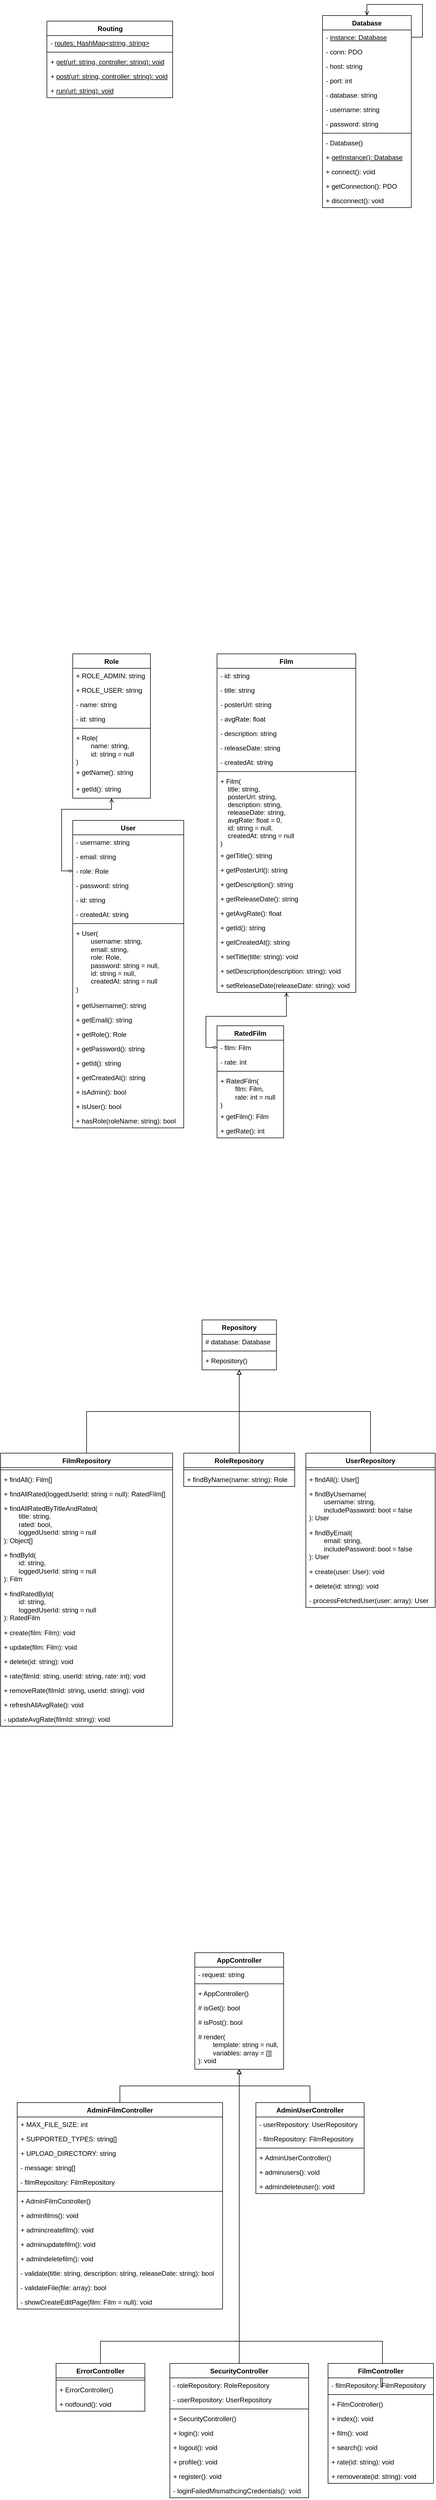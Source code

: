 <mxfile version="22.1.22" type="embed">
  <diagram id="C5RBs43oDa-KdzZeNtuy" name="Page-1">
    <mxGraphModel dx="4611" dy="1447" grid="1" gridSize="10" guides="1" tooltips="1" connect="1" arrows="1" fold="1" page="1" pageScale="1" pageWidth="827" pageHeight="1169" math="0" shadow="0">
      <root>
        <mxCell id="WIyWlLk6GJQsqaUBKTNV-0" />
        <mxCell id="WIyWlLk6GJQsqaUBKTNV-1" parent="WIyWlLk6GJQsqaUBKTNV-0" />
        <mxCell id="zkfFHV4jXpPFQw0GAbJ--17" value="Film" style="swimlane;fontStyle=1;align=center;verticalAlign=top;childLayout=stackLayout;horizontal=1;startSize=26;horizontalStack=0;resizeParent=1;resizeLast=0;collapsible=1;marginBottom=0;rounded=0;shadow=0;strokeWidth=1;" parent="WIyWlLk6GJQsqaUBKTNV-1" vertex="1">
          <mxGeometry x="-1250" y="1200" width="250" height="610" as="geometry">
            <mxRectangle x="550" y="140" width="160" height="26" as="alternateBounds" />
          </mxGeometry>
        </mxCell>
        <mxCell id="zkfFHV4jXpPFQw0GAbJ--18" value="- id: string" style="text;align=left;verticalAlign=top;spacingLeft=4;spacingRight=4;overflow=hidden;rotatable=0;points=[[0,0.5],[1,0.5]];portConstraint=eastwest;" parent="zkfFHV4jXpPFQw0GAbJ--17" vertex="1">
          <mxGeometry y="26" width="250" height="26" as="geometry" />
        </mxCell>
        <mxCell id="zkfFHV4jXpPFQw0GAbJ--19" value="- title: string" style="text;align=left;verticalAlign=top;spacingLeft=4;spacingRight=4;overflow=hidden;rotatable=0;points=[[0,0.5],[1,0.5]];portConstraint=eastwest;rounded=0;shadow=0;html=0;" parent="zkfFHV4jXpPFQw0GAbJ--17" vertex="1">
          <mxGeometry y="52" width="250" height="26" as="geometry" />
        </mxCell>
        <mxCell id="zkfFHV4jXpPFQw0GAbJ--20" value="- posterUrl: string" style="text;align=left;verticalAlign=top;spacingLeft=4;spacingRight=4;overflow=hidden;rotatable=0;points=[[0,0.5],[1,0.5]];portConstraint=eastwest;rounded=0;shadow=0;html=0;" parent="zkfFHV4jXpPFQw0GAbJ--17" vertex="1">
          <mxGeometry y="78" width="250" height="26" as="geometry" />
        </mxCell>
        <mxCell id="zkfFHV4jXpPFQw0GAbJ--21" value="- avgRate: float" style="text;align=left;verticalAlign=top;spacingLeft=4;spacingRight=4;overflow=hidden;rotatable=0;points=[[0,0.5],[1,0.5]];portConstraint=eastwest;rounded=0;shadow=0;html=0;" parent="zkfFHV4jXpPFQw0GAbJ--17" vertex="1">
          <mxGeometry y="104" width="250" height="26" as="geometry" />
        </mxCell>
        <mxCell id="zkfFHV4jXpPFQw0GAbJ--22" value="- description: string" style="text;align=left;verticalAlign=top;spacingLeft=4;spacingRight=4;overflow=hidden;rotatable=0;points=[[0,0.5],[1,0.5]];portConstraint=eastwest;rounded=0;shadow=0;html=0;" parent="zkfFHV4jXpPFQw0GAbJ--17" vertex="1">
          <mxGeometry y="130" width="250" height="26" as="geometry" />
        </mxCell>
        <mxCell id="uK1HgdUwsvfzr0ppKgew-0" value="- releaseDate: string" style="text;align=left;verticalAlign=top;spacingLeft=4;spacingRight=4;overflow=hidden;rotatable=0;points=[[0,0.5],[1,0.5]];portConstraint=eastwest;rounded=0;shadow=0;html=0;" parent="zkfFHV4jXpPFQw0GAbJ--17" vertex="1">
          <mxGeometry y="156" width="250" height="26" as="geometry" />
        </mxCell>
        <mxCell id="uK1HgdUwsvfzr0ppKgew-1" value="- createdAt: string" style="text;align=left;verticalAlign=top;spacingLeft=4;spacingRight=4;overflow=hidden;rotatable=0;points=[[0,0.5],[1,0.5]];portConstraint=eastwest;rounded=0;shadow=0;html=0;" parent="zkfFHV4jXpPFQw0GAbJ--17" vertex="1">
          <mxGeometry y="182" width="250" height="26" as="geometry" />
        </mxCell>
        <mxCell id="zkfFHV4jXpPFQw0GAbJ--23" value="" style="line;html=1;strokeWidth=1;align=left;verticalAlign=middle;spacingTop=-1;spacingLeft=3;spacingRight=3;rotatable=0;labelPosition=right;points=[];portConstraint=eastwest;" parent="zkfFHV4jXpPFQw0GAbJ--17" vertex="1">
          <mxGeometry y="208" width="250" height="8" as="geometry" />
        </mxCell>
        <mxCell id="zkfFHV4jXpPFQw0GAbJ--24" value="+ Film(&#xa;    title: string,&#xa;    posterUrl: string,&#xa;    description: string,&#xa;    releaseDate: string,&#xa;    avgRate: float = 0,&#xa;    id: string = null,&#xa;    createdAt: string = null&#xa;)" style="text;align=left;verticalAlign=top;spacingLeft=4;spacingRight=4;overflow=hidden;rotatable=0;points=[[0,0.5],[1,0.5]];portConstraint=eastwest;" parent="zkfFHV4jXpPFQw0GAbJ--17" vertex="1">
          <mxGeometry y="216" width="250" height="134" as="geometry" />
        </mxCell>
        <mxCell id="zkfFHV4jXpPFQw0GAbJ--25" value="+ getTitle(): string" style="text;align=left;verticalAlign=top;spacingLeft=4;spacingRight=4;overflow=hidden;rotatable=0;points=[[0,0.5],[1,0.5]];portConstraint=eastwest;" parent="zkfFHV4jXpPFQw0GAbJ--17" vertex="1">
          <mxGeometry y="350" width="250" height="26" as="geometry" />
        </mxCell>
        <mxCell id="uK1HgdUwsvfzr0ppKgew-2" value="+ getPosterUrl(): string" style="text;align=left;verticalAlign=top;spacingLeft=4;spacingRight=4;overflow=hidden;rotatable=0;points=[[0,0.5],[1,0.5]];portConstraint=eastwest;" parent="zkfFHV4jXpPFQw0GAbJ--17" vertex="1">
          <mxGeometry y="376" width="250" height="26" as="geometry" />
        </mxCell>
        <mxCell id="uK1HgdUwsvfzr0ppKgew-3" value="+ getDescription(): string" style="text;align=left;verticalAlign=top;spacingLeft=4;spacingRight=4;overflow=hidden;rotatable=0;points=[[0,0.5],[1,0.5]];portConstraint=eastwest;" parent="zkfFHV4jXpPFQw0GAbJ--17" vertex="1">
          <mxGeometry y="402" width="250" height="26" as="geometry" />
        </mxCell>
        <mxCell id="uK1HgdUwsvfzr0ppKgew-4" value="+ getReleaseDate(): string" style="text;align=left;verticalAlign=top;spacingLeft=4;spacingRight=4;overflow=hidden;rotatable=0;points=[[0,0.5],[1,0.5]];portConstraint=eastwest;" parent="zkfFHV4jXpPFQw0GAbJ--17" vertex="1">
          <mxGeometry y="428" width="250" height="26" as="geometry" />
        </mxCell>
        <mxCell id="uK1HgdUwsvfzr0ppKgew-5" value="+ getAvgRate(): float" style="text;align=left;verticalAlign=top;spacingLeft=4;spacingRight=4;overflow=hidden;rotatable=0;points=[[0,0.5],[1,0.5]];portConstraint=eastwest;" parent="zkfFHV4jXpPFQw0GAbJ--17" vertex="1">
          <mxGeometry y="454" width="250" height="26" as="geometry" />
        </mxCell>
        <mxCell id="0" value="+ getId(): string" style="text;align=left;verticalAlign=top;spacingLeft=4;spacingRight=4;overflow=hidden;rotatable=0;points=[[0,0.5],[1,0.5]];portConstraint=eastwest;" parent="zkfFHV4jXpPFQw0GAbJ--17" vertex="1">
          <mxGeometry y="480" width="250" height="26" as="geometry" />
        </mxCell>
        <mxCell id="1" value="+ getCreatedAt(): string" style="text;align=left;verticalAlign=top;spacingLeft=4;spacingRight=4;overflow=hidden;rotatable=0;points=[[0,0.5],[1,0.5]];portConstraint=eastwest;" parent="zkfFHV4jXpPFQw0GAbJ--17" vertex="1">
          <mxGeometry y="506" width="250" height="26" as="geometry" />
        </mxCell>
        <mxCell id="2" value="+ setTitle(title: string): void" style="text;align=left;verticalAlign=top;spacingLeft=4;spacingRight=4;overflow=hidden;rotatable=0;points=[[0,0.5],[1,0.5]];portConstraint=eastwest;fontStyle=0" parent="zkfFHV4jXpPFQw0GAbJ--17" vertex="1">
          <mxGeometry y="532" width="250" height="26" as="geometry" />
        </mxCell>
        <mxCell id="3" value="+ setDescription(description: string): void" style="text;align=left;verticalAlign=top;spacingLeft=4;spacingRight=4;overflow=hidden;rotatable=0;points=[[0,0.5],[1,0.5]];portConstraint=eastwest;fontStyle=0" parent="zkfFHV4jXpPFQw0GAbJ--17" vertex="1">
          <mxGeometry y="558" width="250" height="26" as="geometry" />
        </mxCell>
        <mxCell id="5" value="+ setReleaseDate(releaseDate: string): void" style="text;align=left;verticalAlign=top;spacingLeft=4;spacingRight=4;overflow=hidden;rotatable=0;points=[[0,0.5],[1,0.5]];portConstraint=eastwest;fontStyle=0" parent="zkfFHV4jXpPFQw0GAbJ--17" vertex="1">
          <mxGeometry y="584" width="250" height="26" as="geometry" />
        </mxCell>
        <mxCell id="10" value="RatedFilm" style="swimlane;fontStyle=1;align=center;verticalAlign=top;childLayout=stackLayout;horizontal=1;startSize=26;horizontalStack=0;resizeParent=1;resizeParentMax=0;resizeLast=0;collapsible=1;marginBottom=0;whiteSpace=wrap;html=1;" parent="WIyWlLk6GJQsqaUBKTNV-1" vertex="1">
          <mxGeometry x="-1250" y="1870" width="120" height="202" as="geometry" />
        </mxCell>
        <mxCell id="11" value="-&amp;nbsp;film: Film" style="text;strokeColor=none;fillColor=none;align=left;verticalAlign=top;spacingLeft=4;spacingRight=4;overflow=hidden;rotatable=0;points=[[0,0.5],[1,0.5]];portConstraint=eastwest;whiteSpace=wrap;html=1;" parent="10" vertex="1">
          <mxGeometry y="26" width="120" height="26" as="geometry" />
        </mxCell>
        <mxCell id="19" value="-&amp;nbsp;rate: int" style="text;strokeColor=none;fillColor=none;align=left;verticalAlign=top;spacingLeft=4;spacingRight=4;overflow=hidden;rotatable=0;points=[[0,0.5],[1,0.5]];portConstraint=eastwest;whiteSpace=wrap;html=1;" parent="10" vertex="1">
          <mxGeometry y="52" width="120" height="26" as="geometry" />
        </mxCell>
        <mxCell id="12" value="" style="line;strokeWidth=1;fillColor=none;align=left;verticalAlign=middle;spacingTop=-1;spacingLeft=3;spacingRight=3;rotatable=0;labelPosition=right;points=[];portConstraint=eastwest;strokeColor=inherit;" parent="10" vertex="1">
          <mxGeometry y="78" width="120" height="8" as="geometry" />
        </mxCell>
        <mxCell id="13" value="+ RatedFilm(&lt;br&gt;&lt;span style=&quot;white-space: pre;&quot;&gt;&#x9;&lt;/span&gt;film: Film,&lt;br&gt;&lt;span style=&quot;white-space: pre;&quot;&gt;&#x9;&lt;/span&gt;rate: int = null&lt;br&gt;)" style="text;strokeColor=none;fillColor=none;align=left;verticalAlign=top;spacingLeft=4;spacingRight=4;overflow=hidden;rotatable=0;points=[[0,0.5],[1,0.5]];portConstraint=eastwest;whiteSpace=wrap;html=1;" parent="10" vertex="1">
          <mxGeometry y="86" width="120" height="64" as="geometry" />
        </mxCell>
        <mxCell id="20" value="+ getFilm(): Film" style="text;strokeColor=none;fillColor=none;align=left;verticalAlign=top;spacingLeft=4;spacingRight=4;overflow=hidden;rotatable=0;points=[[0,0.5],[1,0.5]];portConstraint=eastwest;whiteSpace=wrap;html=1;" parent="10" vertex="1">
          <mxGeometry y="150" width="120" height="26" as="geometry" />
        </mxCell>
        <mxCell id="21" value="+ getRate(): int" style="text;strokeColor=none;fillColor=none;align=left;verticalAlign=top;spacingLeft=4;spacingRight=4;overflow=hidden;rotatable=0;points=[[0,0.5],[1,0.5]];portConstraint=eastwest;whiteSpace=wrap;html=1;" parent="10" vertex="1">
          <mxGeometry y="176" width="120" height="26" as="geometry" />
        </mxCell>
        <mxCell id="27" value="Role" style="swimlane;fontStyle=1;align=center;verticalAlign=top;childLayout=stackLayout;horizontal=1;startSize=26;horizontalStack=0;resizeParent=1;resizeParentMax=0;resizeLast=0;collapsible=1;marginBottom=0;whiteSpace=wrap;html=1;" parent="WIyWlLk6GJQsqaUBKTNV-1" vertex="1">
          <mxGeometry x="-1510" y="1200" width="140" height="260" as="geometry" />
        </mxCell>
        <mxCell id="28" value="+ ROLE_ADMIN: string" style="text;strokeColor=none;fillColor=none;align=left;verticalAlign=top;spacingLeft=4;spacingRight=4;overflow=hidden;rotatable=0;points=[[0,0.5],[1,0.5]];portConstraint=eastwest;whiteSpace=wrap;html=1;" parent="27" vertex="1">
          <mxGeometry y="26" width="140" height="26" as="geometry" />
        </mxCell>
        <mxCell id="33" value="+ ROLE_USER: string" style="text;strokeColor=none;fillColor=none;align=left;verticalAlign=top;spacingLeft=4;spacingRight=4;overflow=hidden;rotatable=0;points=[[0,0.5],[1,0.5]];portConstraint=eastwest;whiteSpace=wrap;html=1;" parent="27" vertex="1">
          <mxGeometry y="52" width="140" height="26" as="geometry" />
        </mxCell>
        <mxCell id="34" value="- name: string" style="text;strokeColor=none;fillColor=none;align=left;verticalAlign=top;spacingLeft=4;spacingRight=4;overflow=hidden;rotatable=0;points=[[0,0.5],[1,0.5]];portConstraint=eastwest;whiteSpace=wrap;html=1;" parent="27" vertex="1">
          <mxGeometry y="78" width="140" height="26" as="geometry" />
        </mxCell>
        <mxCell id="35" value="- id: string" style="text;strokeColor=none;fillColor=none;align=left;verticalAlign=top;spacingLeft=4;spacingRight=4;overflow=hidden;rotatable=0;points=[[0,0.5],[1,0.5]];portConstraint=eastwest;whiteSpace=wrap;html=1;" parent="27" vertex="1">
          <mxGeometry y="104" width="140" height="26" as="geometry" />
        </mxCell>
        <mxCell id="29" value="" style="line;strokeWidth=1;fillColor=none;align=left;verticalAlign=middle;spacingTop=-1;spacingLeft=3;spacingRight=3;rotatable=0;labelPosition=right;points=[];portConstraint=eastwest;strokeColor=inherit;" parent="27" vertex="1">
          <mxGeometry y="130" width="140" height="8" as="geometry" />
        </mxCell>
        <mxCell id="30" value="+&amp;nbsp;Role(&lt;br&gt;&lt;span style=&quot;white-space: pre;&quot;&gt;&#x9;&lt;/span&gt;name: string,&lt;br&gt;&lt;span style=&quot;white-space: pre;&quot;&gt;&#x9;&lt;/span&gt;id: string = null&lt;br&gt;)" style="text;strokeColor=none;fillColor=none;align=left;verticalAlign=top;spacingLeft=4;spacingRight=4;overflow=hidden;rotatable=0;points=[[0,0.5],[1,0.5]];portConstraint=eastwest;whiteSpace=wrap;html=1;" parent="27" vertex="1">
          <mxGeometry y="138" width="140" height="62" as="geometry" />
        </mxCell>
        <mxCell id="40" value="+ getName(): string" style="text;strokeColor=none;fillColor=none;align=left;verticalAlign=top;spacingLeft=4;spacingRight=4;overflow=hidden;rotatable=0;points=[[0,0.5],[1,0.5]];portConstraint=eastwest;whiteSpace=wrap;html=1;" parent="27" vertex="1">
          <mxGeometry y="200" width="140" height="30" as="geometry" />
        </mxCell>
        <mxCell id="41" value="+&amp;nbsp;getId(): string" style="text;strokeColor=none;fillColor=none;align=left;verticalAlign=top;spacingLeft=4;spacingRight=4;overflow=hidden;rotatable=0;points=[[0,0.5],[1,0.5]];portConstraint=eastwest;whiteSpace=wrap;html=1;" parent="27" vertex="1">
          <mxGeometry y="230" width="140" height="30" as="geometry" />
        </mxCell>
        <mxCell id="42" value="User" style="swimlane;fontStyle=1;align=center;verticalAlign=top;childLayout=stackLayout;horizontal=1;startSize=26;horizontalStack=0;resizeParent=1;resizeParentMax=0;resizeLast=0;collapsible=1;marginBottom=0;whiteSpace=wrap;html=1;" parent="WIyWlLk6GJQsqaUBKTNV-1" vertex="1">
          <mxGeometry x="-1510" y="1500" width="200" height="554" as="geometry" />
        </mxCell>
        <mxCell id="43" value="- username: string" style="text;strokeColor=none;fillColor=none;align=left;verticalAlign=top;spacingLeft=4;spacingRight=4;overflow=hidden;rotatable=0;points=[[0,0.5],[1,0.5]];portConstraint=eastwest;whiteSpace=wrap;html=1;" parent="42" vertex="1">
          <mxGeometry y="26" width="200" height="26" as="geometry" />
        </mxCell>
        <mxCell id="46" value="- email: string" style="text;strokeColor=none;fillColor=none;align=left;verticalAlign=top;spacingLeft=4;spacingRight=4;overflow=hidden;rotatable=0;points=[[0,0.5],[1,0.5]];portConstraint=eastwest;whiteSpace=wrap;html=1;" parent="42" vertex="1">
          <mxGeometry y="52" width="200" height="26" as="geometry" />
        </mxCell>
        <mxCell id="47" value="- role: Role" style="text;strokeColor=none;fillColor=none;align=left;verticalAlign=top;spacingLeft=4;spacingRight=4;overflow=hidden;rotatable=0;points=[[0,0.5],[1,0.5]];portConstraint=eastwest;whiteSpace=wrap;html=1;" parent="42" vertex="1">
          <mxGeometry y="78" width="200" height="26" as="geometry" />
        </mxCell>
        <mxCell id="48" value="- password: string" style="text;strokeColor=none;fillColor=none;align=left;verticalAlign=top;spacingLeft=4;spacingRight=4;overflow=hidden;rotatable=0;points=[[0,0.5],[1,0.5]];portConstraint=eastwest;whiteSpace=wrap;html=1;" parent="42" vertex="1">
          <mxGeometry y="104" width="200" height="26" as="geometry" />
        </mxCell>
        <mxCell id="49" value="- id: string" style="text;strokeColor=none;fillColor=none;align=left;verticalAlign=top;spacingLeft=4;spacingRight=4;overflow=hidden;rotatable=0;points=[[0,0.5],[1,0.5]];portConstraint=eastwest;whiteSpace=wrap;html=1;" parent="42" vertex="1">
          <mxGeometry y="130" width="200" height="26" as="geometry" />
        </mxCell>
        <mxCell id="50" value="- createdAt: string" style="text;strokeColor=none;fillColor=none;align=left;verticalAlign=top;spacingLeft=4;spacingRight=4;overflow=hidden;rotatable=0;points=[[0,0.5],[1,0.5]];portConstraint=eastwest;whiteSpace=wrap;html=1;" parent="42" vertex="1">
          <mxGeometry y="156" width="200" height="26" as="geometry" />
        </mxCell>
        <mxCell id="44" value="" style="line;strokeWidth=1;fillColor=none;align=left;verticalAlign=middle;spacingTop=-1;spacingLeft=3;spacingRight=3;rotatable=0;labelPosition=right;points=[];portConstraint=eastwest;strokeColor=inherit;" parent="42" vertex="1">
          <mxGeometry y="182" width="200" height="8" as="geometry" />
        </mxCell>
        <mxCell id="45" value="+ User(&lt;br&gt;&lt;span style=&quot;white-space: pre;&quot;&gt;&#x9;&lt;/span&gt;username: string,&lt;br&gt;&lt;span style=&quot;white-space: pre;&quot;&gt;&#x9;&lt;/span&gt;email: string,&lt;br&gt;&lt;span style=&quot;white-space: pre;&quot;&gt;&#x9;&lt;/span&gt;role: Role,&lt;br&gt;&lt;span style=&quot;white-space: pre;&quot;&gt;&#x9;&lt;/span&gt;password: string = null, &lt;br&gt;&lt;span style=&quot;white-space: pre;&quot;&gt;&#x9;&lt;/span&gt;id: string = null,&lt;br&gt;&lt;span style=&quot;white-space: pre;&quot;&gt;&#x9;&lt;/span&gt;createdAt: string = null&lt;br&gt;)" style="text;strokeColor=none;fillColor=none;align=left;verticalAlign=top;spacingLeft=4;spacingRight=4;overflow=hidden;rotatable=0;points=[[0,0.5],[1,0.5]];portConstraint=eastwest;whiteSpace=wrap;html=1;" parent="42" vertex="1">
          <mxGeometry y="190" width="200" height="130" as="geometry" />
        </mxCell>
        <mxCell id="51" value="+ getUsername(): string" style="text;strokeColor=none;fillColor=none;align=left;verticalAlign=top;spacingLeft=4;spacingRight=4;overflow=hidden;rotatable=0;points=[[0,0.5],[1,0.5]];portConstraint=eastwest;whiteSpace=wrap;html=1;" parent="42" vertex="1">
          <mxGeometry y="320" width="200" height="26" as="geometry" />
        </mxCell>
        <mxCell id="52" value="+ getEmail(): string" style="text;strokeColor=none;fillColor=none;align=left;verticalAlign=top;spacingLeft=4;spacingRight=4;overflow=hidden;rotatable=0;points=[[0,0.5],[1,0.5]];portConstraint=eastwest;whiteSpace=wrap;html=1;" parent="42" vertex="1">
          <mxGeometry y="346" width="200" height="26" as="geometry" />
        </mxCell>
        <mxCell id="53" value="+ getRole(): Role" style="text;strokeColor=none;fillColor=none;align=left;verticalAlign=top;spacingLeft=4;spacingRight=4;overflow=hidden;rotatable=0;points=[[0,0.5],[1,0.5]];portConstraint=eastwest;whiteSpace=wrap;html=1;" parent="42" vertex="1">
          <mxGeometry y="372" width="200" height="26" as="geometry" />
        </mxCell>
        <mxCell id="54" value="+ getPassword(): string" style="text;strokeColor=none;fillColor=none;align=left;verticalAlign=top;spacingLeft=4;spacingRight=4;overflow=hidden;rotatable=0;points=[[0,0.5],[1,0.5]];portConstraint=eastwest;whiteSpace=wrap;html=1;" parent="42" vertex="1">
          <mxGeometry y="398" width="200" height="26" as="geometry" />
        </mxCell>
        <mxCell id="55" value="+ getId(): string" style="text;strokeColor=none;fillColor=none;align=left;verticalAlign=top;spacingLeft=4;spacingRight=4;overflow=hidden;rotatable=0;points=[[0,0.5],[1,0.5]];portConstraint=eastwest;whiteSpace=wrap;html=1;" parent="42" vertex="1">
          <mxGeometry y="424" width="200" height="26" as="geometry" />
        </mxCell>
        <mxCell id="56" value="+ getCreatedAt(): string" style="text;strokeColor=none;fillColor=none;align=left;verticalAlign=top;spacingLeft=4;spacingRight=4;overflow=hidden;rotatable=0;points=[[0,0.5],[1,0.5]];portConstraint=eastwest;whiteSpace=wrap;html=1;" parent="42" vertex="1">
          <mxGeometry y="450" width="200" height="26" as="geometry" />
        </mxCell>
        <mxCell id="57" value="+ isAdmin(): bool" style="text;strokeColor=none;fillColor=none;align=left;verticalAlign=top;spacingLeft=4;spacingRight=4;overflow=hidden;rotatable=0;points=[[0,0.5],[1,0.5]];portConstraint=eastwest;whiteSpace=wrap;html=1;" parent="42" vertex="1">
          <mxGeometry y="476" width="200" height="26" as="geometry" />
        </mxCell>
        <mxCell id="58" value="+ isUser(): bool" style="text;strokeColor=none;fillColor=none;align=left;verticalAlign=top;spacingLeft=4;spacingRight=4;overflow=hidden;rotatable=0;points=[[0,0.5],[1,0.5]];portConstraint=eastwest;whiteSpace=wrap;html=1;" parent="42" vertex="1">
          <mxGeometry y="502" width="200" height="26" as="geometry" />
        </mxCell>
        <mxCell id="59" value="+ hasRole(roleName: string): bool" style="text;strokeColor=none;fillColor=none;align=left;verticalAlign=top;spacingLeft=4;spacingRight=4;overflow=hidden;rotatable=0;points=[[0,0.5],[1,0.5]];portConstraint=eastwest;whiteSpace=wrap;html=1;" parent="42" vertex="1">
          <mxGeometry y="528" width="200" height="26" as="geometry" />
        </mxCell>
        <mxCell id="60" value="Repository" style="swimlane;fontStyle=1;align=center;verticalAlign=top;childLayout=stackLayout;horizontal=1;startSize=26;horizontalStack=0;resizeParent=1;resizeParentMax=0;resizeLast=0;collapsible=1;marginBottom=0;whiteSpace=wrap;html=1;" parent="WIyWlLk6GJQsqaUBKTNV-1" vertex="1">
          <mxGeometry x="-1277" y="2400" width="134" height="90" as="geometry" />
        </mxCell>
        <mxCell id="61" value="#&amp;nbsp;database: Database" style="text;strokeColor=none;fillColor=none;align=left;verticalAlign=top;spacingLeft=4;spacingRight=4;overflow=hidden;rotatable=0;points=[[0,0.5],[1,0.5]];portConstraint=eastwest;whiteSpace=wrap;html=1;" parent="60" vertex="1">
          <mxGeometry y="26" width="134" height="26" as="geometry" />
        </mxCell>
        <mxCell id="62" value="" style="line;strokeWidth=1;fillColor=none;align=left;verticalAlign=middle;spacingTop=-1;spacingLeft=3;spacingRight=3;rotatable=0;labelPosition=right;points=[];portConstraint=eastwest;strokeColor=inherit;" parent="60" vertex="1">
          <mxGeometry y="52" width="134" height="8" as="geometry" />
        </mxCell>
        <mxCell id="63" value="+ Repository()" style="text;strokeColor=none;fillColor=none;align=left;verticalAlign=top;spacingLeft=4;spacingRight=4;overflow=hidden;rotatable=0;points=[[0,0.5],[1,0.5]];portConstraint=eastwest;whiteSpace=wrap;html=1;fontStyle=0" parent="60" vertex="1">
          <mxGeometry y="60" width="134" height="30" as="geometry" />
        </mxCell>
        <mxCell id="144" style="edgeStyle=orthogonalEdgeStyle;rounded=0;orthogonalLoop=1;jettySize=auto;html=1;exitX=0.5;exitY=0;exitDx=0;exitDy=0;endArrow=block;endFill=0;" parent="WIyWlLk6GJQsqaUBKTNV-1" source="65" target="60" edge="1">
          <mxGeometry relative="1" as="geometry" />
        </mxCell>
        <mxCell id="65" value="FilmRepository" style="swimlane;fontStyle=1;align=center;verticalAlign=top;childLayout=stackLayout;horizontal=1;startSize=26;horizontalStack=0;resizeParent=1;resizeParentMax=0;resizeLast=0;collapsible=1;marginBottom=0;whiteSpace=wrap;html=1;" parent="WIyWlLk6GJQsqaUBKTNV-1" vertex="1">
          <mxGeometry x="-1640" y="2640" width="310" height="492" as="geometry" />
        </mxCell>
        <mxCell id="67" value="" style="line;strokeWidth=1;fillColor=none;align=left;verticalAlign=middle;spacingTop=-1;spacingLeft=3;spacingRight=3;rotatable=0;labelPosition=right;points=[];portConstraint=eastwest;strokeColor=inherit;" parent="65" vertex="1">
          <mxGeometry y="26" width="310" height="8" as="geometry" />
        </mxCell>
        <mxCell id="68" value="+ findAll():&amp;nbsp;Film[]" style="text;strokeColor=none;fillColor=none;align=left;verticalAlign=top;spacingLeft=4;spacingRight=4;overflow=hidden;rotatable=0;points=[[0,0.5],[1,0.5]];portConstraint=eastwest;whiteSpace=wrap;html=1;" parent="65" vertex="1">
          <mxGeometry y="34" width="310" height="26" as="geometry" />
        </mxCell>
        <mxCell id="69" value="+ findAllRated(loggedUserId: string = null):&amp;nbsp;RatedFilm[]" style="text;strokeColor=none;fillColor=none;align=left;verticalAlign=top;spacingLeft=4;spacingRight=4;overflow=hidden;rotatable=0;points=[[0,0.5],[1,0.5]];portConstraint=eastwest;whiteSpace=wrap;html=1;" parent="65" vertex="1">
          <mxGeometry y="60" width="310" height="26" as="geometry" />
        </mxCell>
        <mxCell id="71" value="+ findAllRatedByTitleAndRated(&lt;br&gt;&lt;span style=&quot;white-space: pre;&quot;&gt;&#x9;&lt;/span&gt;title: string, &lt;br&gt;&lt;span style=&quot;white-space: pre;&quot;&gt;&lt;span style=&quot;white-space: pre;&quot;&gt;&#x9;&lt;/span&gt;r&lt;/span&gt;ated: bool, &lt;br&gt;&lt;span style=&quot;white-space: pre;&quot;&gt;&#x9;&lt;/span&gt;loggedUserId: string = null&lt;br&gt;): Object[]" style="text;strokeColor=none;fillColor=none;align=left;verticalAlign=top;spacingLeft=4;spacingRight=4;overflow=hidden;rotatable=0;points=[[0,0.5],[1,0.5]];portConstraint=eastwest;whiteSpace=wrap;html=1;" parent="65" vertex="1">
          <mxGeometry y="86" width="310" height="84" as="geometry" />
        </mxCell>
        <mxCell id="72" value="+ findById(&lt;br&gt;&lt;span style=&quot;white-space: pre;&quot;&gt;&#x9;&lt;/span&gt;id: string,&lt;br&gt;&lt;span style=&quot;white-space: pre;&quot;&gt;&#x9;&lt;/span&gt;loggedUserId: string = null&lt;br&gt;): Film" style="text;strokeColor=none;fillColor=none;align=left;verticalAlign=top;spacingLeft=4;spacingRight=4;overflow=hidden;rotatable=0;points=[[0,0.5],[1,0.5]];portConstraint=eastwest;whiteSpace=wrap;html=1;" parent="65" vertex="1">
          <mxGeometry y="170" width="310" height="70" as="geometry" />
        </mxCell>
        <mxCell id="73" value="+ findRatedById(&lt;br&gt;&lt;span style=&quot;white-space: pre;&quot;&gt;&#x9;&lt;/span&gt;id: string, &lt;br&gt;&lt;span style=&quot;white-space: pre;&quot;&gt;&#x9;&lt;/span&gt;loggedUserId: string = null&lt;br&gt;): RatedFilm" style="text;strokeColor=none;fillColor=none;align=left;verticalAlign=top;spacingLeft=4;spacingRight=4;overflow=hidden;rotatable=0;points=[[0,0.5],[1,0.5]];portConstraint=eastwest;whiteSpace=wrap;html=1;" parent="65" vertex="1">
          <mxGeometry y="240" width="310" height="70" as="geometry" />
        </mxCell>
        <mxCell id="74" value="+ create(film: Film): void" style="text;strokeColor=none;fillColor=none;align=left;verticalAlign=top;spacingLeft=4;spacingRight=4;overflow=hidden;rotatable=0;points=[[0,0.5],[1,0.5]];portConstraint=eastwest;whiteSpace=wrap;html=1;" parent="65" vertex="1">
          <mxGeometry y="310" width="310" height="26" as="geometry" />
        </mxCell>
        <mxCell id="75" value="+ update(film: Film): void" style="text;strokeColor=none;fillColor=none;align=left;verticalAlign=top;spacingLeft=4;spacingRight=4;overflow=hidden;rotatable=0;points=[[0,0.5],[1,0.5]];portConstraint=eastwest;whiteSpace=wrap;html=1;" parent="65" vertex="1">
          <mxGeometry y="336" width="310" height="26" as="geometry" />
        </mxCell>
        <mxCell id="76" value="+ delete(id: string): void" style="text;strokeColor=none;fillColor=none;align=left;verticalAlign=top;spacingLeft=4;spacingRight=4;overflow=hidden;rotatable=0;points=[[0,0.5],[1,0.5]];portConstraint=eastwest;whiteSpace=wrap;html=1;" parent="65" vertex="1">
          <mxGeometry y="362" width="310" height="26" as="geometry" />
        </mxCell>
        <mxCell id="77" value="+ rate(filmId: string, userId: string, rate: int): void" style="text;strokeColor=none;fillColor=none;align=left;verticalAlign=top;spacingLeft=4;spacingRight=4;overflow=hidden;rotatable=0;points=[[0,0.5],[1,0.5]];portConstraint=eastwest;whiteSpace=wrap;html=1;" parent="65" vertex="1">
          <mxGeometry y="388" width="310" height="26" as="geometry" />
        </mxCell>
        <mxCell id="78" value="+ removeRate(filmId: string, userId: string): void" style="text;strokeColor=none;fillColor=none;align=left;verticalAlign=top;spacingLeft=4;spacingRight=4;overflow=hidden;rotatable=0;points=[[0,0.5],[1,0.5]];portConstraint=eastwest;whiteSpace=wrap;html=1;" parent="65" vertex="1">
          <mxGeometry y="414" width="310" height="26" as="geometry" />
        </mxCell>
        <mxCell id="79" value="+ refreshAllAvgRate(): void" style="text;strokeColor=none;fillColor=none;align=left;verticalAlign=top;spacingLeft=4;spacingRight=4;overflow=hidden;rotatable=0;points=[[0,0.5],[1,0.5]];portConstraint=eastwest;whiteSpace=wrap;html=1;" parent="65" vertex="1">
          <mxGeometry y="440" width="310" height="26" as="geometry" />
        </mxCell>
        <mxCell id="80" value="- updateAvgRate(filmId: string): void" style="text;strokeColor=none;fillColor=none;align=left;verticalAlign=top;spacingLeft=4;spacingRight=4;overflow=hidden;rotatable=0;points=[[0,0.5],[1,0.5]];portConstraint=eastwest;whiteSpace=wrap;html=1;" parent="65" vertex="1">
          <mxGeometry y="466" width="310" height="26" as="geometry" />
        </mxCell>
        <mxCell id="143" style="edgeStyle=orthogonalEdgeStyle;rounded=0;orthogonalLoop=1;jettySize=auto;html=1;exitX=0.5;exitY=0;exitDx=0;exitDy=0;endArrow=block;endFill=0;" parent="WIyWlLk6GJQsqaUBKTNV-1" source="85" target="60" edge="1">
          <mxGeometry relative="1" as="geometry" />
        </mxCell>
        <mxCell id="85" value="RoleRepository" style="swimlane;fontStyle=1;align=center;verticalAlign=top;childLayout=stackLayout;horizontal=1;startSize=26;horizontalStack=0;resizeParent=1;resizeParentMax=0;resizeLast=0;collapsible=1;marginBottom=0;whiteSpace=wrap;html=1;" parent="WIyWlLk6GJQsqaUBKTNV-1" vertex="1">
          <mxGeometry x="-1310" y="2640" width="200" height="60" as="geometry" />
        </mxCell>
        <mxCell id="87" value="" style="line;strokeWidth=1;fillColor=none;align=left;verticalAlign=middle;spacingTop=-1;spacingLeft=3;spacingRight=3;rotatable=0;labelPosition=right;points=[];portConstraint=eastwest;strokeColor=inherit;" parent="85" vertex="1">
          <mxGeometry y="26" width="200" height="8" as="geometry" />
        </mxCell>
        <mxCell id="88" value="+ findByName(name: string): Role" style="text;strokeColor=none;fillColor=none;align=left;verticalAlign=top;spacingLeft=4;spacingRight=4;overflow=hidden;rotatable=0;points=[[0,0.5],[1,0.5]];portConstraint=eastwest;whiteSpace=wrap;html=1;" parent="85" vertex="1">
          <mxGeometry y="34" width="200" height="26" as="geometry" />
        </mxCell>
        <mxCell id="145" style="edgeStyle=orthogonalEdgeStyle;rounded=0;orthogonalLoop=1;jettySize=auto;html=1;exitX=0.5;exitY=0;exitDx=0;exitDy=0;endArrow=block;endFill=0;" parent="WIyWlLk6GJQsqaUBKTNV-1" source="93" target="60" edge="1">
          <mxGeometry relative="1" as="geometry" />
        </mxCell>
        <mxCell id="93" value="UserRepository" style="swimlane;fontStyle=1;align=center;verticalAlign=top;childLayout=stackLayout;horizontal=1;startSize=26;horizontalStack=0;resizeParent=1;resizeParentMax=0;resizeLast=0;collapsible=1;marginBottom=0;whiteSpace=wrap;html=1;" parent="WIyWlLk6GJQsqaUBKTNV-1" vertex="1">
          <mxGeometry x="-1090" y="2640" width="233" height="278" as="geometry" />
        </mxCell>
        <mxCell id="95" value="" style="line;strokeWidth=1;fillColor=none;align=left;verticalAlign=middle;spacingTop=-1;spacingLeft=3;spacingRight=3;rotatable=0;labelPosition=right;points=[];portConstraint=eastwest;strokeColor=inherit;" parent="93" vertex="1">
          <mxGeometry y="26" width="233" height="8" as="geometry" />
        </mxCell>
        <mxCell id="96" value="+&amp;nbsp;findAll(): User[]" style="text;strokeColor=none;fillColor=none;align=left;verticalAlign=top;spacingLeft=4;spacingRight=4;overflow=hidden;rotatable=0;points=[[0,0.5],[1,0.5]];portConstraint=eastwest;whiteSpace=wrap;html=1;" parent="93" vertex="1">
          <mxGeometry y="34" width="233" height="26" as="geometry" />
        </mxCell>
        <mxCell id="99" value="+&amp;nbsp;findByUsername(&lt;br&gt;&lt;span style=&quot;white-space: pre;&quot;&gt;&#x9;&lt;/span&gt;username: string,&lt;br&gt;&lt;span style=&quot;white-space: pre;&quot;&gt;&#x9;&lt;/span&gt;includePassword: bool = false&lt;br&gt;): User" style="text;strokeColor=none;fillColor=none;align=left;verticalAlign=top;spacingLeft=4;spacingRight=4;overflow=hidden;rotatable=0;points=[[0,0.5],[1,0.5]];portConstraint=eastwest;whiteSpace=wrap;html=1;" parent="93" vertex="1">
          <mxGeometry y="60" width="233" height="70" as="geometry" />
        </mxCell>
        <mxCell id="100" value="+&amp;nbsp;findByEmail(&lt;br&gt;&lt;span style=&quot;white-space: pre;&quot;&gt;&#x9;&lt;/span&gt;email: string,&lt;br&gt;&lt;span style=&quot;white-space: pre;&quot;&gt;&#x9;&lt;/span&gt;includePassword: bool = false&lt;br&gt;): User" style="text;strokeColor=none;fillColor=none;align=left;verticalAlign=top;spacingLeft=4;spacingRight=4;overflow=hidden;rotatable=0;points=[[0,0.5],[1,0.5]];portConstraint=eastwest;whiteSpace=wrap;html=1;" parent="93" vertex="1">
          <mxGeometry y="130" width="233" height="70" as="geometry" />
        </mxCell>
        <mxCell id="101" value="+&amp;nbsp;create(user: User): void" style="text;strokeColor=none;fillColor=none;align=left;verticalAlign=top;spacingLeft=4;spacingRight=4;overflow=hidden;rotatable=0;points=[[0,0.5],[1,0.5]];portConstraint=eastwest;whiteSpace=wrap;html=1;" parent="93" vertex="1">
          <mxGeometry y="200" width="233" height="26" as="geometry" />
        </mxCell>
        <mxCell id="102" value="+&amp;nbsp;delete(id: string): void" style="text;strokeColor=none;fillColor=none;align=left;verticalAlign=top;spacingLeft=4;spacingRight=4;overflow=hidden;rotatable=0;points=[[0,0.5],[1,0.5]];portConstraint=eastwest;whiteSpace=wrap;html=1;" parent="93" vertex="1">
          <mxGeometry y="226" width="233" height="26" as="geometry" />
        </mxCell>
        <mxCell id="103" value="-&amp;nbsp;processFetchedUser(user: array): User" style="text;strokeColor=none;fillColor=none;align=left;verticalAlign=top;spacingLeft=4;spacingRight=4;overflow=hidden;rotatable=0;points=[[0,0.5],[1,0.5]];portConstraint=eastwest;whiteSpace=wrap;html=1;" parent="93" vertex="1">
          <mxGeometry y="252" width="233" height="26" as="geometry" />
        </mxCell>
        <mxCell id="104" value="AppController" style="swimlane;fontStyle=1;align=center;verticalAlign=top;childLayout=stackLayout;horizontal=1;startSize=26;horizontalStack=0;resizeParent=1;resizeParentMax=0;resizeLast=0;collapsible=1;marginBottom=0;whiteSpace=wrap;html=1;" parent="WIyWlLk6GJQsqaUBKTNV-1" vertex="1">
          <mxGeometry x="-1290" y="3540" width="160" height="210" as="geometry" />
        </mxCell>
        <mxCell id="105" value="- request: string" style="text;strokeColor=none;fillColor=none;align=left;verticalAlign=top;spacingLeft=4;spacingRight=4;overflow=hidden;rotatable=0;points=[[0,0.5],[1,0.5]];portConstraint=eastwest;whiteSpace=wrap;html=1;" parent="104" vertex="1">
          <mxGeometry y="26" width="160" height="26" as="geometry" />
        </mxCell>
        <mxCell id="106" value="" style="line;strokeWidth=1;fillColor=none;align=left;verticalAlign=middle;spacingTop=-1;spacingLeft=3;spacingRight=3;rotatable=0;labelPosition=right;points=[];portConstraint=eastwest;strokeColor=inherit;" parent="104" vertex="1">
          <mxGeometry y="52" width="160" height="8" as="geometry" />
        </mxCell>
        <mxCell id="107" value="+ AppController()" style="text;strokeColor=none;fillColor=none;align=left;verticalAlign=top;spacingLeft=4;spacingRight=4;overflow=hidden;rotatable=0;points=[[0,0.5],[1,0.5]];portConstraint=eastwest;whiteSpace=wrap;html=1;" parent="104" vertex="1">
          <mxGeometry y="60" width="160" height="26" as="geometry" />
        </mxCell>
        <mxCell id="108" value="#&amp;nbsp;isGet(): bool" style="text;strokeColor=none;fillColor=none;align=left;verticalAlign=top;spacingLeft=4;spacingRight=4;overflow=hidden;rotatable=0;points=[[0,0.5],[1,0.5]];portConstraint=eastwest;whiteSpace=wrap;html=1;" parent="104" vertex="1">
          <mxGeometry y="86" width="160" height="26" as="geometry" />
        </mxCell>
        <mxCell id="109" value="#&amp;nbsp;isPost(): bool" style="text;strokeColor=none;fillColor=none;align=left;verticalAlign=top;spacingLeft=4;spacingRight=4;overflow=hidden;rotatable=0;points=[[0,0.5],[1,0.5]];portConstraint=eastwest;whiteSpace=wrap;html=1;" parent="104" vertex="1">
          <mxGeometry y="112" width="160" height="26" as="geometry" />
        </mxCell>
        <mxCell id="110" value="#&amp;nbsp;render(&lt;br&gt;&lt;span style=&quot;white-space: pre;&quot;&gt;&#x9;&lt;/span&gt;template: string = null,&lt;br&gt;&lt;span style=&quot;white-space: pre;&quot;&gt;&#x9;&lt;/span&gt;variables: array = []]&lt;br&gt;): void" style="text;strokeColor=none;fillColor=none;align=left;verticalAlign=top;spacingLeft=4;spacingRight=4;overflow=hidden;rotatable=0;points=[[0,0.5],[1,0.5]];portConstraint=eastwest;whiteSpace=wrap;html=1;" parent="104" vertex="1">
          <mxGeometry y="138" width="160" height="72" as="geometry" />
        </mxCell>
        <mxCell id="146" style="edgeStyle=orthogonalEdgeStyle;rounded=0;orthogonalLoop=1;jettySize=auto;html=1;exitX=0.5;exitY=0;exitDx=0;exitDy=0;endArrow=block;endFill=0;" parent="WIyWlLk6GJQsqaUBKTNV-1" source="115" target="104" edge="1">
          <mxGeometry relative="1" as="geometry" />
        </mxCell>
        <mxCell id="115" value="AdminFilmController" style="swimlane;fontStyle=1;align=center;verticalAlign=top;childLayout=stackLayout;horizontal=1;startSize=26;horizontalStack=0;resizeParent=1;resizeParentMax=0;resizeLast=0;collapsible=1;marginBottom=0;whiteSpace=wrap;html=1;" parent="WIyWlLk6GJQsqaUBKTNV-1" vertex="1">
          <mxGeometry x="-1610" y="3810" width="370" height="372" as="geometry" />
        </mxCell>
        <mxCell id="116" value="+ MAX_FILE_SIZE: int" style="text;strokeColor=none;fillColor=none;align=left;verticalAlign=top;spacingLeft=4;spacingRight=4;overflow=hidden;rotatable=0;points=[[0,0.5],[1,0.5]];portConstraint=eastwest;whiteSpace=wrap;html=1;" parent="115" vertex="1">
          <mxGeometry y="26" width="370" height="26" as="geometry" />
        </mxCell>
        <mxCell id="123" value="+ SUPPORTED_TYPES: string[]&amp;nbsp;" style="text;strokeColor=none;fillColor=none;align=left;verticalAlign=top;spacingLeft=4;spacingRight=4;overflow=hidden;rotatable=0;points=[[0,0.5],[1,0.5]];portConstraint=eastwest;whiteSpace=wrap;html=1;" parent="115" vertex="1">
          <mxGeometry y="52" width="370" height="26" as="geometry" />
        </mxCell>
        <mxCell id="122" value="+ UPLOAD_DIRECTORY: string" style="text;strokeColor=none;fillColor=none;align=left;verticalAlign=top;spacingLeft=4;spacingRight=4;overflow=hidden;rotatable=0;points=[[0,0.5],[1,0.5]];portConstraint=eastwest;whiteSpace=wrap;html=1;" parent="115" vertex="1">
          <mxGeometry y="78" width="370" height="26" as="geometry" />
        </mxCell>
        <mxCell id="124" value="- message: string[]" style="text;strokeColor=none;fillColor=none;align=left;verticalAlign=top;spacingLeft=4;spacingRight=4;overflow=hidden;rotatable=0;points=[[0,0.5],[1,0.5]];portConstraint=eastwest;whiteSpace=wrap;html=1;" parent="115" vertex="1">
          <mxGeometry y="104" width="370" height="26" as="geometry" />
        </mxCell>
        <mxCell id="125" value="- filmRepository: FilmRepository" style="text;strokeColor=none;fillColor=none;align=left;verticalAlign=top;spacingLeft=4;spacingRight=4;overflow=hidden;rotatable=0;points=[[0,0.5],[1,0.5]];portConstraint=eastwest;whiteSpace=wrap;html=1;" parent="115" vertex="1">
          <mxGeometry y="130" width="370" height="26" as="geometry" />
        </mxCell>
        <mxCell id="117" value="" style="line;strokeWidth=1;fillColor=none;align=left;verticalAlign=middle;spacingTop=-1;spacingLeft=3;spacingRight=3;rotatable=0;labelPosition=right;points=[];portConstraint=eastwest;strokeColor=inherit;" parent="115" vertex="1">
          <mxGeometry y="156" width="370" height="8" as="geometry" />
        </mxCell>
        <mxCell id="118" value="+ AdminFilmController()" style="text;strokeColor=none;fillColor=none;align=left;verticalAlign=top;spacingLeft=4;spacingRight=4;overflow=hidden;rotatable=0;points=[[0,0.5],[1,0.5]];portConstraint=eastwest;whiteSpace=wrap;html=1;" parent="115" vertex="1">
          <mxGeometry y="164" width="370" height="26" as="geometry" />
        </mxCell>
        <mxCell id="126" value="+ adminfilms(): void" style="text;strokeColor=none;fillColor=none;align=left;verticalAlign=top;spacingLeft=4;spacingRight=4;overflow=hidden;rotatable=0;points=[[0,0.5],[1,0.5]];portConstraint=eastwest;whiteSpace=wrap;html=1;" parent="115" vertex="1">
          <mxGeometry y="190" width="370" height="26" as="geometry" />
        </mxCell>
        <mxCell id="127" value="+ admincreatefilm(): void" style="text;strokeColor=none;fillColor=none;align=left;verticalAlign=top;spacingLeft=4;spacingRight=4;overflow=hidden;rotatable=0;points=[[0,0.5],[1,0.5]];portConstraint=eastwest;whiteSpace=wrap;html=1;" parent="115" vertex="1">
          <mxGeometry y="216" width="370" height="26" as="geometry" />
        </mxCell>
        <mxCell id="128" value="+ adminupdatefilm(): void" style="text;strokeColor=none;fillColor=none;align=left;verticalAlign=top;spacingLeft=4;spacingRight=4;overflow=hidden;rotatable=0;points=[[0,0.5],[1,0.5]];portConstraint=eastwest;whiteSpace=wrap;html=1;" parent="115" vertex="1">
          <mxGeometry y="242" width="370" height="26" as="geometry" />
        </mxCell>
        <mxCell id="129" value="+ admindeletefilm(): void" style="text;strokeColor=none;fillColor=none;align=left;verticalAlign=top;spacingLeft=4;spacingRight=4;overflow=hidden;rotatable=0;points=[[0,0.5],[1,0.5]];portConstraint=eastwest;whiteSpace=wrap;html=1;" parent="115" vertex="1">
          <mxGeometry y="268" width="370" height="26" as="geometry" />
        </mxCell>
        <mxCell id="130" value="- validate(title: string, description: string, releaseDate: string): bool" style="text;strokeColor=none;fillColor=none;align=left;verticalAlign=top;spacingLeft=4;spacingRight=4;overflow=hidden;rotatable=0;points=[[0,0.5],[1,0.5]];portConstraint=eastwest;whiteSpace=wrap;html=1;" parent="115" vertex="1">
          <mxGeometry y="294" width="370" height="26" as="geometry" />
        </mxCell>
        <mxCell id="133" value="- validateFile(file: array): bool" style="text;strokeColor=none;fillColor=none;align=left;verticalAlign=top;spacingLeft=4;spacingRight=4;overflow=hidden;rotatable=0;points=[[0,0.5],[1,0.5]];portConstraint=eastwest;whiteSpace=wrap;html=1;" parent="115" vertex="1">
          <mxGeometry y="320" width="370" height="26" as="geometry" />
        </mxCell>
        <mxCell id="134" value="- showCreateEditPage(film: Film = null): void" style="text;strokeColor=none;fillColor=none;align=left;verticalAlign=top;spacingLeft=4;spacingRight=4;overflow=hidden;rotatable=0;points=[[0,0.5],[1,0.5]];portConstraint=eastwest;whiteSpace=wrap;html=1;" parent="115" vertex="1">
          <mxGeometry y="346" width="370" height="26" as="geometry" />
        </mxCell>
        <mxCell id="147" style="edgeStyle=orthogonalEdgeStyle;rounded=0;orthogonalLoop=1;jettySize=auto;html=1;exitX=0.5;exitY=0;exitDx=0;exitDy=0;endArrow=block;endFill=0;" parent="WIyWlLk6GJQsqaUBKTNV-1" source="135" target="104" edge="1">
          <mxGeometry relative="1" as="geometry" />
        </mxCell>
        <mxCell id="135" value="AdminUserController" style="swimlane;fontStyle=1;align=center;verticalAlign=top;childLayout=stackLayout;horizontal=1;startSize=26;horizontalStack=0;resizeParent=1;resizeParentMax=0;resizeLast=0;collapsible=1;marginBottom=0;whiteSpace=wrap;html=1;" parent="WIyWlLk6GJQsqaUBKTNV-1" vertex="1">
          <mxGeometry x="-1180" y="3810" width="195" height="164" as="geometry" />
        </mxCell>
        <mxCell id="136" value="- userRepository: UserRepository" style="text;strokeColor=none;fillColor=none;align=left;verticalAlign=top;spacingLeft=4;spacingRight=4;overflow=hidden;rotatable=0;points=[[0,0.5],[1,0.5]];portConstraint=eastwest;whiteSpace=wrap;html=1;" parent="135" vertex="1">
          <mxGeometry y="26" width="195" height="26" as="geometry" />
        </mxCell>
        <mxCell id="139" value="- filmRepository: FilmRepository" style="text;strokeColor=none;fillColor=none;align=left;verticalAlign=top;spacingLeft=4;spacingRight=4;overflow=hidden;rotatable=0;points=[[0,0.5],[1,0.5]];portConstraint=eastwest;whiteSpace=wrap;html=1;" parent="135" vertex="1">
          <mxGeometry y="52" width="195" height="26" as="geometry" />
        </mxCell>
        <mxCell id="137" value="" style="line;strokeWidth=1;fillColor=none;align=left;verticalAlign=middle;spacingTop=-1;spacingLeft=3;spacingRight=3;rotatable=0;labelPosition=right;points=[];portConstraint=eastwest;strokeColor=inherit;" parent="135" vertex="1">
          <mxGeometry y="78" width="195" height="8" as="geometry" />
        </mxCell>
        <mxCell id="138" value="+&amp;nbsp;AdminUserController()" style="text;strokeColor=none;fillColor=none;align=left;verticalAlign=top;spacingLeft=4;spacingRight=4;overflow=hidden;rotatable=0;points=[[0,0.5],[1,0.5]];portConstraint=eastwest;whiteSpace=wrap;html=1;" parent="135" vertex="1">
          <mxGeometry y="86" width="195" height="26" as="geometry" />
        </mxCell>
        <mxCell id="140" value="+&amp;nbsp;adminusers(): void" style="text;strokeColor=none;fillColor=none;align=left;verticalAlign=top;spacingLeft=4;spacingRight=4;overflow=hidden;rotatable=0;points=[[0,0.5],[1,0.5]];portConstraint=eastwest;whiteSpace=wrap;html=1;" parent="135" vertex="1">
          <mxGeometry y="112" width="195" height="26" as="geometry" />
        </mxCell>
        <mxCell id="141" value="+&amp;nbsp;admindeleteuser(): void" style="text;strokeColor=none;fillColor=none;align=left;verticalAlign=top;spacingLeft=4;spacingRight=4;overflow=hidden;rotatable=0;points=[[0,0.5],[1,0.5]];portConstraint=eastwest;whiteSpace=wrap;html=1;" parent="135" vertex="1">
          <mxGeometry y="138" width="195" height="26" as="geometry" />
        </mxCell>
        <mxCell id="153" style="edgeStyle=orthogonalEdgeStyle;rounded=0;orthogonalLoop=1;jettySize=auto;html=1;exitX=0.5;exitY=0;exitDx=0;exitDy=0;endArrow=block;endFill=0;" parent="WIyWlLk6GJQsqaUBKTNV-1" source="148" target="104" edge="1">
          <mxGeometry relative="1" as="geometry">
            <Array as="points">
              <mxPoint x="-1460" y="4240" />
              <mxPoint x="-1210" y="4240" />
            </Array>
          </mxGeometry>
        </mxCell>
        <mxCell id="148" value="ErrorController" style="swimlane;fontStyle=1;align=center;verticalAlign=top;childLayout=stackLayout;horizontal=1;startSize=26;horizontalStack=0;resizeParent=1;resizeParentMax=0;resizeLast=0;collapsible=1;marginBottom=0;whiteSpace=wrap;html=1;" parent="WIyWlLk6GJQsqaUBKTNV-1" vertex="1">
          <mxGeometry x="-1540" y="4280" width="160" height="86" as="geometry" />
        </mxCell>
        <mxCell id="150" value="" style="line;strokeWidth=1;fillColor=none;align=left;verticalAlign=middle;spacingTop=-1;spacingLeft=3;spacingRight=3;rotatable=0;labelPosition=right;points=[];portConstraint=eastwest;strokeColor=inherit;" parent="148" vertex="1">
          <mxGeometry y="26" width="160" height="8" as="geometry" />
        </mxCell>
        <mxCell id="151" value="+&amp;nbsp;ErrorController()" style="text;strokeColor=none;fillColor=none;align=left;verticalAlign=top;spacingLeft=4;spacingRight=4;overflow=hidden;rotatable=0;points=[[0,0.5],[1,0.5]];portConstraint=eastwest;whiteSpace=wrap;html=1;" parent="148" vertex="1">
          <mxGeometry y="34" width="160" height="26" as="geometry" />
        </mxCell>
        <mxCell id="152" value="+&amp;nbsp;notfound(): void" style="text;strokeColor=none;fillColor=none;align=left;verticalAlign=top;spacingLeft=4;spacingRight=4;overflow=hidden;rotatable=0;points=[[0,0.5],[1,0.5]];portConstraint=eastwest;whiteSpace=wrap;html=1;" parent="148" vertex="1">
          <mxGeometry y="60" width="160" height="26" as="geometry" />
        </mxCell>
        <mxCell id="164" style="edgeStyle=orthogonalEdgeStyle;rounded=0;orthogonalLoop=1;jettySize=auto;html=1;exitX=0.5;exitY=0;exitDx=0;exitDy=0;endArrow=block;endFill=0;" parent="WIyWlLk6GJQsqaUBKTNV-1" source="154" target="104" edge="1">
          <mxGeometry relative="1" as="geometry">
            <Array as="points">
              <mxPoint x="-952" y="4322" />
              <mxPoint x="-952" y="4240" />
              <mxPoint x="-1210" y="4240" />
            </Array>
          </mxGeometry>
        </mxCell>
        <mxCell id="154" value="FilmController" style="swimlane;fontStyle=1;align=center;verticalAlign=top;childLayout=stackLayout;horizontal=1;startSize=26;horizontalStack=0;resizeParent=1;resizeParentMax=0;resizeLast=0;collapsible=1;marginBottom=0;whiteSpace=wrap;html=1;" parent="WIyWlLk6GJQsqaUBKTNV-1" vertex="1">
          <mxGeometry x="-1050" y="4280" width="190" height="216" as="geometry" />
        </mxCell>
        <mxCell id="155" value="-&amp;nbsp;filmRepository: FilmRepository" style="text;strokeColor=none;fillColor=none;align=left;verticalAlign=top;spacingLeft=4;spacingRight=4;overflow=hidden;rotatable=0;points=[[0,0.5],[1,0.5]];portConstraint=eastwest;whiteSpace=wrap;html=1;" parent="154" vertex="1">
          <mxGeometry y="26" width="190" height="26" as="geometry" />
        </mxCell>
        <mxCell id="156" value="" style="line;strokeWidth=1;fillColor=none;align=left;verticalAlign=middle;spacingTop=-1;spacingLeft=3;spacingRight=3;rotatable=0;labelPosition=right;points=[];portConstraint=eastwest;strokeColor=inherit;" parent="154" vertex="1">
          <mxGeometry y="52" width="190" height="8" as="geometry" />
        </mxCell>
        <mxCell id="157" value="+&amp;nbsp;FilmController()" style="text;strokeColor=none;fillColor=none;align=left;verticalAlign=top;spacingLeft=4;spacingRight=4;overflow=hidden;rotatable=0;points=[[0,0.5],[1,0.5]];portConstraint=eastwest;whiteSpace=wrap;html=1;" parent="154" vertex="1">
          <mxGeometry y="60" width="190" height="26" as="geometry" />
        </mxCell>
        <mxCell id="159" value="+ index(): void" style="text;strokeColor=none;fillColor=none;align=left;verticalAlign=top;spacingLeft=4;spacingRight=4;overflow=hidden;rotatable=0;points=[[0,0.5],[1,0.5]];portConstraint=eastwest;whiteSpace=wrap;html=1;" parent="154" vertex="1">
          <mxGeometry y="86" width="190" height="26" as="geometry" />
        </mxCell>
        <mxCell id="160" value="+&amp;nbsp;film(): void" style="text;strokeColor=none;fillColor=none;align=left;verticalAlign=top;spacingLeft=4;spacingRight=4;overflow=hidden;rotatable=0;points=[[0,0.5],[1,0.5]];portConstraint=eastwest;whiteSpace=wrap;html=1;" parent="154" vertex="1">
          <mxGeometry y="112" width="190" height="26" as="geometry" />
        </mxCell>
        <mxCell id="161" value="+&amp;nbsp;search(): void" style="text;strokeColor=none;fillColor=none;align=left;verticalAlign=top;spacingLeft=4;spacingRight=4;overflow=hidden;rotatable=0;points=[[0,0.5],[1,0.5]];portConstraint=eastwest;whiteSpace=wrap;html=1;" parent="154" vertex="1">
          <mxGeometry y="138" width="190" height="26" as="geometry" />
        </mxCell>
        <mxCell id="162" value="+&amp;nbsp;rate(id: string): void" style="text;strokeColor=none;fillColor=none;align=left;verticalAlign=top;spacingLeft=4;spacingRight=4;overflow=hidden;rotatable=0;points=[[0,0.5],[1,0.5]];portConstraint=eastwest;whiteSpace=wrap;html=1;" parent="154" vertex="1">
          <mxGeometry y="164" width="190" height="26" as="geometry" />
        </mxCell>
        <mxCell id="163" value="+&amp;nbsp;removerate(id: string): void" style="text;strokeColor=none;fillColor=none;align=left;verticalAlign=top;spacingLeft=4;spacingRight=4;overflow=hidden;rotatable=0;points=[[0,0.5],[1,0.5]];portConstraint=eastwest;whiteSpace=wrap;html=1;" parent="154" vertex="1">
          <mxGeometry y="190" width="190" height="26" as="geometry" />
        </mxCell>
        <mxCell id="175" style="edgeStyle=orthogonalEdgeStyle;rounded=0;orthogonalLoop=1;jettySize=auto;html=1;exitX=0.5;exitY=0;exitDx=0;exitDy=0;endArrow=block;endFill=0;" parent="WIyWlLk6GJQsqaUBKTNV-1" source="165" target="104" edge="1">
          <mxGeometry relative="1" as="geometry" />
        </mxCell>
        <mxCell id="165" value="SecurityController" style="swimlane;fontStyle=1;align=center;verticalAlign=top;childLayout=stackLayout;horizontal=1;startSize=26;horizontalStack=0;resizeParent=1;resizeParentMax=0;resizeLast=0;collapsible=1;marginBottom=0;whiteSpace=wrap;html=1;" parent="WIyWlLk6GJQsqaUBKTNV-1" vertex="1">
          <mxGeometry x="-1335" y="4280" width="250" height="242" as="geometry" />
        </mxCell>
        <mxCell id="166" value="-&amp;nbsp;roleRepository: RoleRepository" style="text;strokeColor=none;fillColor=none;align=left;verticalAlign=top;spacingLeft=4;spacingRight=4;overflow=hidden;rotatable=0;points=[[0,0.5],[1,0.5]];portConstraint=eastwest;whiteSpace=wrap;html=1;" parent="165" vertex="1">
          <mxGeometry y="26" width="250" height="26" as="geometry" />
        </mxCell>
        <mxCell id="169" value="-&amp;nbsp;userRepository: UserRepository" style="text;strokeColor=none;fillColor=none;align=left;verticalAlign=top;spacingLeft=4;spacingRight=4;overflow=hidden;rotatable=0;points=[[0,0.5],[1,0.5]];portConstraint=eastwest;whiteSpace=wrap;html=1;" parent="165" vertex="1">
          <mxGeometry y="52" width="250" height="26" as="geometry" />
        </mxCell>
        <mxCell id="167" value="" style="line;strokeWidth=1;fillColor=none;align=left;verticalAlign=middle;spacingTop=-1;spacingLeft=3;spacingRight=3;rotatable=0;labelPosition=right;points=[];portConstraint=eastwest;strokeColor=inherit;" parent="165" vertex="1">
          <mxGeometry y="78" width="250" height="8" as="geometry" />
        </mxCell>
        <mxCell id="168" value="+&amp;nbsp;SecurityController()" style="text;strokeColor=none;fillColor=none;align=left;verticalAlign=top;spacingLeft=4;spacingRight=4;overflow=hidden;rotatable=0;points=[[0,0.5],[1,0.5]];portConstraint=eastwest;whiteSpace=wrap;html=1;" parent="165" vertex="1">
          <mxGeometry y="86" width="250" height="26" as="geometry" />
        </mxCell>
        <mxCell id="170" value="+&amp;nbsp;login(): void" style="text;strokeColor=none;fillColor=none;align=left;verticalAlign=top;spacingLeft=4;spacingRight=4;overflow=hidden;rotatable=0;points=[[0,0.5],[1,0.5]];portConstraint=eastwest;whiteSpace=wrap;html=1;" parent="165" vertex="1">
          <mxGeometry y="112" width="250" height="26" as="geometry" />
        </mxCell>
        <mxCell id="171" value="+&amp;nbsp;logout(): void" style="text;strokeColor=none;fillColor=none;align=left;verticalAlign=top;spacingLeft=4;spacingRight=4;overflow=hidden;rotatable=0;points=[[0,0.5],[1,0.5]];portConstraint=eastwest;whiteSpace=wrap;html=1;" parent="165" vertex="1">
          <mxGeometry y="138" width="250" height="26" as="geometry" />
        </mxCell>
        <mxCell id="172" value="+&amp;nbsp;profile(): void" style="text;strokeColor=none;fillColor=none;align=left;verticalAlign=top;spacingLeft=4;spacingRight=4;overflow=hidden;rotatable=0;points=[[0,0.5],[1,0.5]];portConstraint=eastwest;whiteSpace=wrap;html=1;" parent="165" vertex="1">
          <mxGeometry y="164" width="250" height="26" as="geometry" />
        </mxCell>
        <mxCell id="173" value="+&amp;nbsp;register(): void" style="text;strokeColor=none;fillColor=none;align=left;verticalAlign=top;spacingLeft=4;spacingRight=4;overflow=hidden;rotatable=0;points=[[0,0.5],[1,0.5]];portConstraint=eastwest;whiteSpace=wrap;html=1;" parent="165" vertex="1">
          <mxGeometry y="190" width="250" height="26" as="geometry" />
        </mxCell>
        <mxCell id="174" value="-&amp;nbsp;loginFailedMismathcingCredentials(): void" style="text;strokeColor=none;fillColor=none;align=left;verticalAlign=top;spacingLeft=4;spacingRight=4;overflow=hidden;rotatable=0;points=[[0,0.5],[1,0.5]];portConstraint=eastwest;whiteSpace=wrap;html=1;" parent="165" vertex="1">
          <mxGeometry y="216" width="250" height="26" as="geometry" />
        </mxCell>
        <mxCell id="176" value="Database" style="swimlane;fontStyle=1;align=center;verticalAlign=top;childLayout=stackLayout;horizontal=1;startSize=26;horizontalStack=0;resizeParent=1;resizeParentMax=0;resizeLast=0;collapsible=1;marginBottom=0;whiteSpace=wrap;html=1;" parent="WIyWlLk6GJQsqaUBKTNV-1" vertex="1">
          <mxGeometry x="-1060" y="50" width="160" height="346" as="geometry" />
        </mxCell>
        <mxCell id="197" style="edgeStyle=orthogonalEdgeStyle;rounded=0;orthogonalLoop=1;jettySize=auto;html=1;exitX=1;exitY=0.5;exitDx=0;exitDy=0;endArrow=open;endFill=0;" parent="176" source="177" target="176" edge="1">
          <mxGeometry relative="1" as="geometry">
            <Array as="points">
              <mxPoint x="180" y="39" />
              <mxPoint x="180" y="-20" />
              <mxPoint x="80" y="-20" />
            </Array>
          </mxGeometry>
        </mxCell>
        <mxCell id="177" value="-&amp;nbsp;&lt;u&gt;instance:&amp;nbsp;Database&lt;/u&gt;" style="text;strokeColor=none;fillColor=none;align=left;verticalAlign=top;spacingLeft=4;spacingRight=4;overflow=hidden;rotatable=0;points=[[0,0.5],[1,0.5]];portConstraint=eastwest;whiteSpace=wrap;html=1;" parent="176" vertex="1">
          <mxGeometry y="26" width="160" height="26" as="geometry" />
        </mxCell>
        <mxCell id="180" value="-&amp;nbsp;conn: PDO" style="text;strokeColor=none;fillColor=none;align=left;verticalAlign=top;spacingLeft=4;spacingRight=4;overflow=hidden;rotatable=0;points=[[0,0.5],[1,0.5]];portConstraint=eastwest;whiteSpace=wrap;html=1;" parent="176" vertex="1">
          <mxGeometry y="52" width="160" height="26" as="geometry" />
        </mxCell>
        <mxCell id="181" value="-&amp;nbsp;host: string" style="text;strokeColor=none;fillColor=none;align=left;verticalAlign=top;spacingLeft=4;spacingRight=4;overflow=hidden;rotatable=0;points=[[0,0.5],[1,0.5]];portConstraint=eastwest;whiteSpace=wrap;html=1;" parent="176" vertex="1">
          <mxGeometry y="78" width="160" height="26" as="geometry" />
        </mxCell>
        <mxCell id="182" value="-&amp;nbsp;port: int" style="text;strokeColor=none;fillColor=none;align=left;verticalAlign=top;spacingLeft=4;spacingRight=4;overflow=hidden;rotatable=0;points=[[0,0.5],[1,0.5]];portConstraint=eastwest;whiteSpace=wrap;html=1;" parent="176" vertex="1">
          <mxGeometry y="104" width="160" height="26" as="geometry" />
        </mxCell>
        <mxCell id="183" value="-&amp;nbsp;database: string" style="text;strokeColor=none;fillColor=none;align=left;verticalAlign=top;spacingLeft=4;spacingRight=4;overflow=hidden;rotatable=0;points=[[0,0.5],[1,0.5]];portConstraint=eastwest;whiteSpace=wrap;html=1;" parent="176" vertex="1">
          <mxGeometry y="130" width="160" height="26" as="geometry" />
        </mxCell>
        <mxCell id="184" value="-&amp;nbsp;username: string" style="text;strokeColor=none;fillColor=none;align=left;verticalAlign=top;spacingLeft=4;spacingRight=4;overflow=hidden;rotatable=0;points=[[0,0.5],[1,0.5]];portConstraint=eastwest;whiteSpace=wrap;html=1;" parent="176" vertex="1">
          <mxGeometry y="156" width="160" height="26" as="geometry" />
        </mxCell>
        <mxCell id="185" value="-&amp;nbsp;password: string" style="text;strokeColor=none;fillColor=none;align=left;verticalAlign=top;spacingLeft=4;spacingRight=4;overflow=hidden;rotatable=0;points=[[0,0.5],[1,0.5]];portConstraint=eastwest;whiteSpace=wrap;html=1;" parent="176" vertex="1">
          <mxGeometry y="182" width="160" height="26" as="geometry" />
        </mxCell>
        <mxCell id="178" value="" style="line;strokeWidth=1;fillColor=none;align=left;verticalAlign=middle;spacingTop=-1;spacingLeft=3;spacingRight=3;rotatable=0;labelPosition=right;points=[];portConstraint=eastwest;strokeColor=inherit;" parent="176" vertex="1">
          <mxGeometry y="208" width="160" height="8" as="geometry" />
        </mxCell>
        <mxCell id="179" value="-&amp;nbsp;Database()" style="text;strokeColor=none;fillColor=none;align=left;verticalAlign=top;spacingLeft=4;spacingRight=4;overflow=hidden;rotatable=0;points=[[0,0.5],[1,0.5]];portConstraint=eastwest;whiteSpace=wrap;html=1;" parent="176" vertex="1">
          <mxGeometry y="216" width="160" height="26" as="geometry" />
        </mxCell>
        <mxCell id="186" value="+&amp;nbsp;&lt;u&gt;getInstance(): Database&lt;/u&gt;" style="text;strokeColor=none;fillColor=none;align=left;verticalAlign=top;spacingLeft=4;spacingRight=4;overflow=hidden;rotatable=0;points=[[0,0.5],[1,0.5]];portConstraint=eastwest;whiteSpace=wrap;html=1;" parent="176" vertex="1">
          <mxGeometry y="242" width="160" height="26" as="geometry" />
        </mxCell>
        <mxCell id="187" value="+&amp;nbsp;connect(): void" style="text;strokeColor=none;fillColor=none;align=left;verticalAlign=top;spacingLeft=4;spacingRight=4;overflow=hidden;rotatable=0;points=[[0,0.5],[1,0.5]];portConstraint=eastwest;whiteSpace=wrap;html=1;" parent="176" vertex="1">
          <mxGeometry y="268" width="160" height="26" as="geometry" />
        </mxCell>
        <mxCell id="188" value="+&amp;nbsp;getConnection(): PDO" style="text;strokeColor=none;fillColor=none;align=left;verticalAlign=top;spacingLeft=4;spacingRight=4;overflow=hidden;rotatable=0;points=[[0,0.5],[1,0.5]];portConstraint=eastwest;whiteSpace=wrap;html=1;" parent="176" vertex="1">
          <mxGeometry y="294" width="160" height="26" as="geometry" />
        </mxCell>
        <mxCell id="189" value="+&amp;nbsp;disconnect(): void" style="text;strokeColor=none;fillColor=none;align=left;verticalAlign=top;spacingLeft=4;spacingRight=4;overflow=hidden;rotatable=0;points=[[0,0.5],[1,0.5]];portConstraint=eastwest;whiteSpace=wrap;html=1;" parent="176" vertex="1">
          <mxGeometry y="320" width="160" height="26" as="geometry" />
        </mxCell>
        <mxCell id="193" value="Routing" style="swimlane;fontStyle=1;align=center;verticalAlign=top;childLayout=stackLayout;horizontal=1;startSize=26;horizontalStack=0;resizeParent=1;resizeParentMax=0;resizeLast=0;collapsible=1;marginBottom=0;whiteSpace=wrap;html=1;" parent="WIyWlLk6GJQsqaUBKTNV-1" vertex="1">
          <mxGeometry x="-1556.5" y="60" width="226.5" height="138" as="geometry" />
        </mxCell>
        <mxCell id="194" value="- &lt;u&gt;routes: HashMap&amp;lt;string, string&amp;gt;&lt;/u&gt;" style="text;strokeColor=none;fillColor=none;align=left;verticalAlign=top;spacingLeft=4;spacingRight=4;overflow=hidden;rotatable=0;points=[[0,0.5],[1,0.5]];portConstraint=eastwest;whiteSpace=wrap;html=1;" parent="193" vertex="1">
          <mxGeometry y="26" width="226.5" height="26" as="geometry" />
        </mxCell>
        <mxCell id="195" value="" style="line;strokeWidth=1;fillColor=none;align=left;verticalAlign=middle;spacingTop=-1;spacingLeft=3;spacingRight=3;rotatable=0;labelPosition=right;points=[];portConstraint=eastwest;strokeColor=inherit;" parent="193" vertex="1">
          <mxGeometry y="52" width="226.5" height="8" as="geometry" />
        </mxCell>
        <mxCell id="196" value="+&amp;nbsp;&lt;u&gt;get(url: string, controller: string): void&lt;/u&gt;" style="text;strokeColor=none;fillColor=none;align=left;verticalAlign=top;spacingLeft=4;spacingRight=4;overflow=hidden;rotatable=0;points=[[0,0.5],[1,0.5]];portConstraint=eastwest;whiteSpace=wrap;html=1;" parent="193" vertex="1">
          <mxGeometry y="60" width="226.5" height="26" as="geometry" />
        </mxCell>
        <mxCell id="199" value="+ &lt;u&gt;post(url: string, controller: string): void&lt;/u&gt;" style="text;strokeColor=none;fillColor=none;align=left;verticalAlign=top;spacingLeft=4;spacingRight=4;overflow=hidden;rotatable=0;points=[[0,0.5],[1,0.5]];portConstraint=eastwest;whiteSpace=wrap;html=1;" parent="193" vertex="1">
          <mxGeometry y="86" width="226.5" height="26" as="geometry" />
        </mxCell>
        <mxCell id="200" value="+ &lt;u&gt;run(url: string): void&lt;/u&gt;" style="text;strokeColor=none;fillColor=none;align=left;verticalAlign=top;spacingLeft=4;spacingRight=4;overflow=hidden;rotatable=0;points=[[0,0.5],[1,0.5]];portConstraint=eastwest;whiteSpace=wrap;html=1;" parent="193" vertex="1">
          <mxGeometry y="112" width="226.5" height="26" as="geometry" />
        </mxCell>
        <mxCell id="202" style="edgeStyle=orthogonalEdgeStyle;rounded=0;orthogonalLoop=1;jettySize=auto;html=1;exitX=0;exitY=0.5;exitDx=0;exitDy=0;endArrow=open;endFill=0;startArrow=diamondThin;startFill=0;" edge="1" parent="WIyWlLk6GJQsqaUBKTNV-1" source="47" target="41">
          <mxGeometry relative="1" as="geometry">
            <Array as="points">
              <mxPoint x="-1530" y="1591" />
              <mxPoint x="-1530" y="1480" />
              <mxPoint x="-1440" y="1480" />
            </Array>
          </mxGeometry>
        </mxCell>
        <mxCell id="205" style="edgeStyle=orthogonalEdgeStyle;rounded=0;orthogonalLoop=1;jettySize=auto;html=1;exitX=0;exitY=0.5;exitDx=0;exitDy=0;startArrow=diamondThin;startFill=0;endArrow=open;endFill=0;" edge="1" parent="WIyWlLk6GJQsqaUBKTNV-1" source="11" target="zkfFHV4jXpPFQw0GAbJ--17">
          <mxGeometry relative="1" as="geometry" />
        </mxCell>
      </root>
    </mxGraphModel>
  </diagram>
</mxfile>
